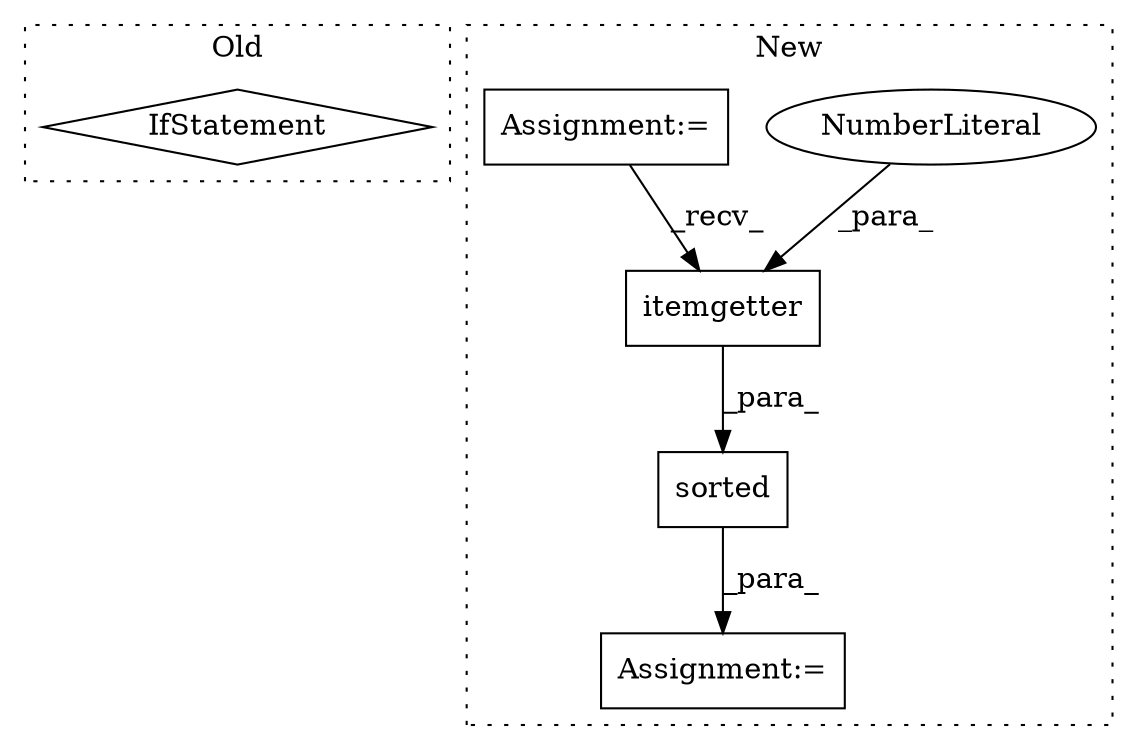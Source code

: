 digraph G {
subgraph cluster0 {
1 [label="IfStatement" a="25" s="1818,1833" l="4,2" shape="diamond"];
label = "Old";
style="dotted";
}
subgraph cluster1 {
2 [label="itemgetter" a="32" s="2783,2795" l="11,1" shape="box"];
3 [label="NumberLiteral" a="34" s="2794" l="1" shape="ellipse"];
4 [label="Assignment:=" a="7" s="2758" l="1" shape="box"];
5 [label="sorted" a="32" s="2759,2796" l="7,1" shape="box"];
6 [label="Assignment:=" a="7" s="1072" l="8" shape="box"];
label = "New";
style="dotted";
}
2 -> 5 [label="_para_"];
3 -> 2 [label="_para_"];
5 -> 4 [label="_para_"];
6 -> 2 [label="_recv_"];
}